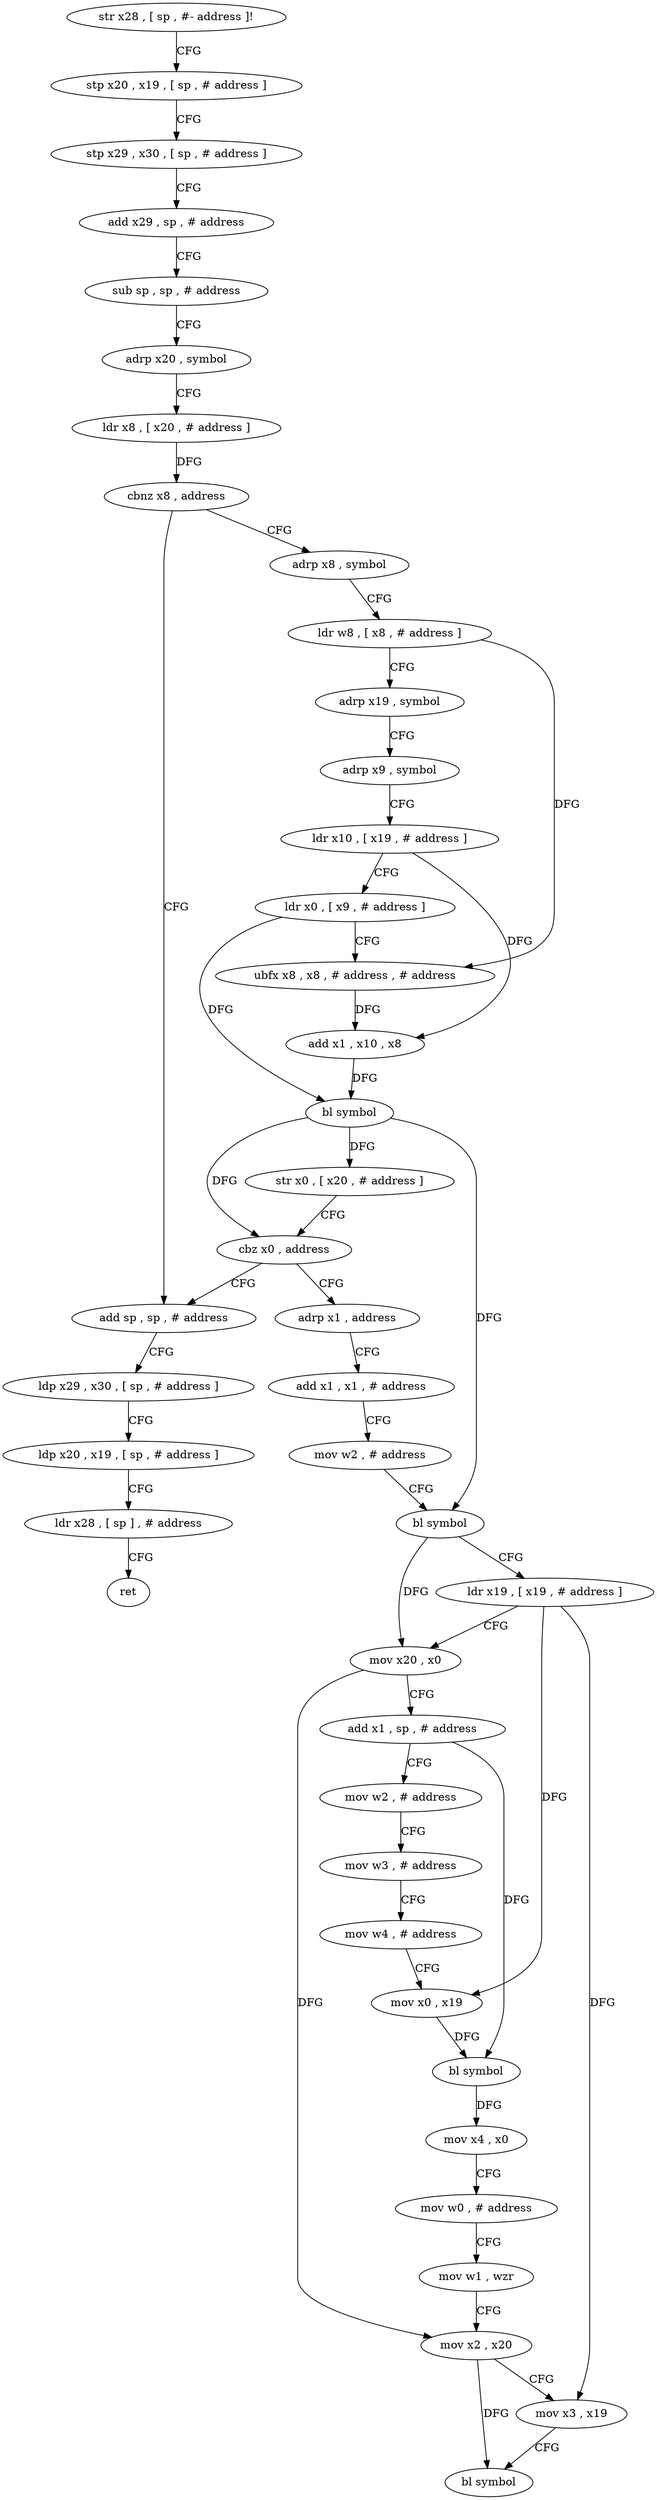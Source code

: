digraph "func" {
"4214520" [label = "str x28 , [ sp , #- address ]!" ]
"4214524" [label = "stp x20 , x19 , [ sp , # address ]" ]
"4214528" [label = "stp x29 , x30 , [ sp , # address ]" ]
"4214532" [label = "add x29 , sp , # address" ]
"4214536" [label = "sub sp , sp , # address" ]
"4214540" [label = "adrp x20 , symbol" ]
"4214544" [label = "ldr x8 , [ x20 , # address ]" ]
"4214548" [label = "cbnz x8 , address" ]
"4214596" [label = "add sp , sp , # address" ]
"4214552" [label = "adrp x8 , symbol" ]
"4214600" [label = "ldp x29 , x30 , [ sp , # address ]" ]
"4214604" [label = "ldp x20 , x19 , [ sp , # address ]" ]
"4214608" [label = "ldr x28 , [ sp ] , # address" ]
"4214612" [label = "ret" ]
"4214556" [label = "ldr w8 , [ x8 , # address ]" ]
"4214560" [label = "adrp x19 , symbol" ]
"4214564" [label = "adrp x9 , symbol" ]
"4214568" [label = "ldr x10 , [ x19 , # address ]" ]
"4214572" [label = "ldr x0 , [ x9 , # address ]" ]
"4214576" [label = "ubfx x8 , x8 , # address , # address" ]
"4214580" [label = "add x1 , x10 , x8" ]
"4214584" [label = "bl symbol" ]
"4214588" [label = "str x0 , [ x20 , # address ]" ]
"4214592" [label = "cbz x0 , address" ]
"4214616" [label = "adrp x1 , address" ]
"4214620" [label = "add x1 , x1 , # address" ]
"4214624" [label = "mov w2 , # address" ]
"4214628" [label = "bl symbol" ]
"4214632" [label = "ldr x19 , [ x19 , # address ]" ]
"4214636" [label = "mov x20 , x0" ]
"4214640" [label = "add x1 , sp , # address" ]
"4214644" [label = "mov w2 , # address" ]
"4214648" [label = "mov w3 , # address" ]
"4214652" [label = "mov w4 , # address" ]
"4214656" [label = "mov x0 , x19" ]
"4214660" [label = "bl symbol" ]
"4214664" [label = "mov x4 , x0" ]
"4214668" [label = "mov w0 , # address" ]
"4214672" [label = "mov w1 , wzr" ]
"4214676" [label = "mov x2 , x20" ]
"4214680" [label = "mov x3 , x19" ]
"4214684" [label = "bl symbol" ]
"4214520" -> "4214524" [ label = "CFG" ]
"4214524" -> "4214528" [ label = "CFG" ]
"4214528" -> "4214532" [ label = "CFG" ]
"4214532" -> "4214536" [ label = "CFG" ]
"4214536" -> "4214540" [ label = "CFG" ]
"4214540" -> "4214544" [ label = "CFG" ]
"4214544" -> "4214548" [ label = "DFG" ]
"4214548" -> "4214596" [ label = "CFG" ]
"4214548" -> "4214552" [ label = "CFG" ]
"4214596" -> "4214600" [ label = "CFG" ]
"4214552" -> "4214556" [ label = "CFG" ]
"4214600" -> "4214604" [ label = "CFG" ]
"4214604" -> "4214608" [ label = "CFG" ]
"4214608" -> "4214612" [ label = "CFG" ]
"4214556" -> "4214560" [ label = "CFG" ]
"4214556" -> "4214576" [ label = "DFG" ]
"4214560" -> "4214564" [ label = "CFG" ]
"4214564" -> "4214568" [ label = "CFG" ]
"4214568" -> "4214572" [ label = "CFG" ]
"4214568" -> "4214580" [ label = "DFG" ]
"4214572" -> "4214576" [ label = "CFG" ]
"4214572" -> "4214584" [ label = "DFG" ]
"4214576" -> "4214580" [ label = "DFG" ]
"4214580" -> "4214584" [ label = "DFG" ]
"4214584" -> "4214588" [ label = "DFG" ]
"4214584" -> "4214592" [ label = "DFG" ]
"4214584" -> "4214628" [ label = "DFG" ]
"4214588" -> "4214592" [ label = "CFG" ]
"4214592" -> "4214616" [ label = "CFG" ]
"4214592" -> "4214596" [ label = "CFG" ]
"4214616" -> "4214620" [ label = "CFG" ]
"4214620" -> "4214624" [ label = "CFG" ]
"4214624" -> "4214628" [ label = "CFG" ]
"4214628" -> "4214632" [ label = "CFG" ]
"4214628" -> "4214636" [ label = "DFG" ]
"4214632" -> "4214636" [ label = "CFG" ]
"4214632" -> "4214656" [ label = "DFG" ]
"4214632" -> "4214680" [ label = "DFG" ]
"4214636" -> "4214640" [ label = "CFG" ]
"4214636" -> "4214676" [ label = "DFG" ]
"4214640" -> "4214644" [ label = "CFG" ]
"4214640" -> "4214660" [ label = "DFG" ]
"4214644" -> "4214648" [ label = "CFG" ]
"4214648" -> "4214652" [ label = "CFG" ]
"4214652" -> "4214656" [ label = "CFG" ]
"4214656" -> "4214660" [ label = "DFG" ]
"4214660" -> "4214664" [ label = "DFG" ]
"4214664" -> "4214668" [ label = "CFG" ]
"4214668" -> "4214672" [ label = "CFG" ]
"4214672" -> "4214676" [ label = "CFG" ]
"4214676" -> "4214680" [ label = "CFG" ]
"4214676" -> "4214684" [ label = "DFG" ]
"4214680" -> "4214684" [ label = "CFG" ]
}
